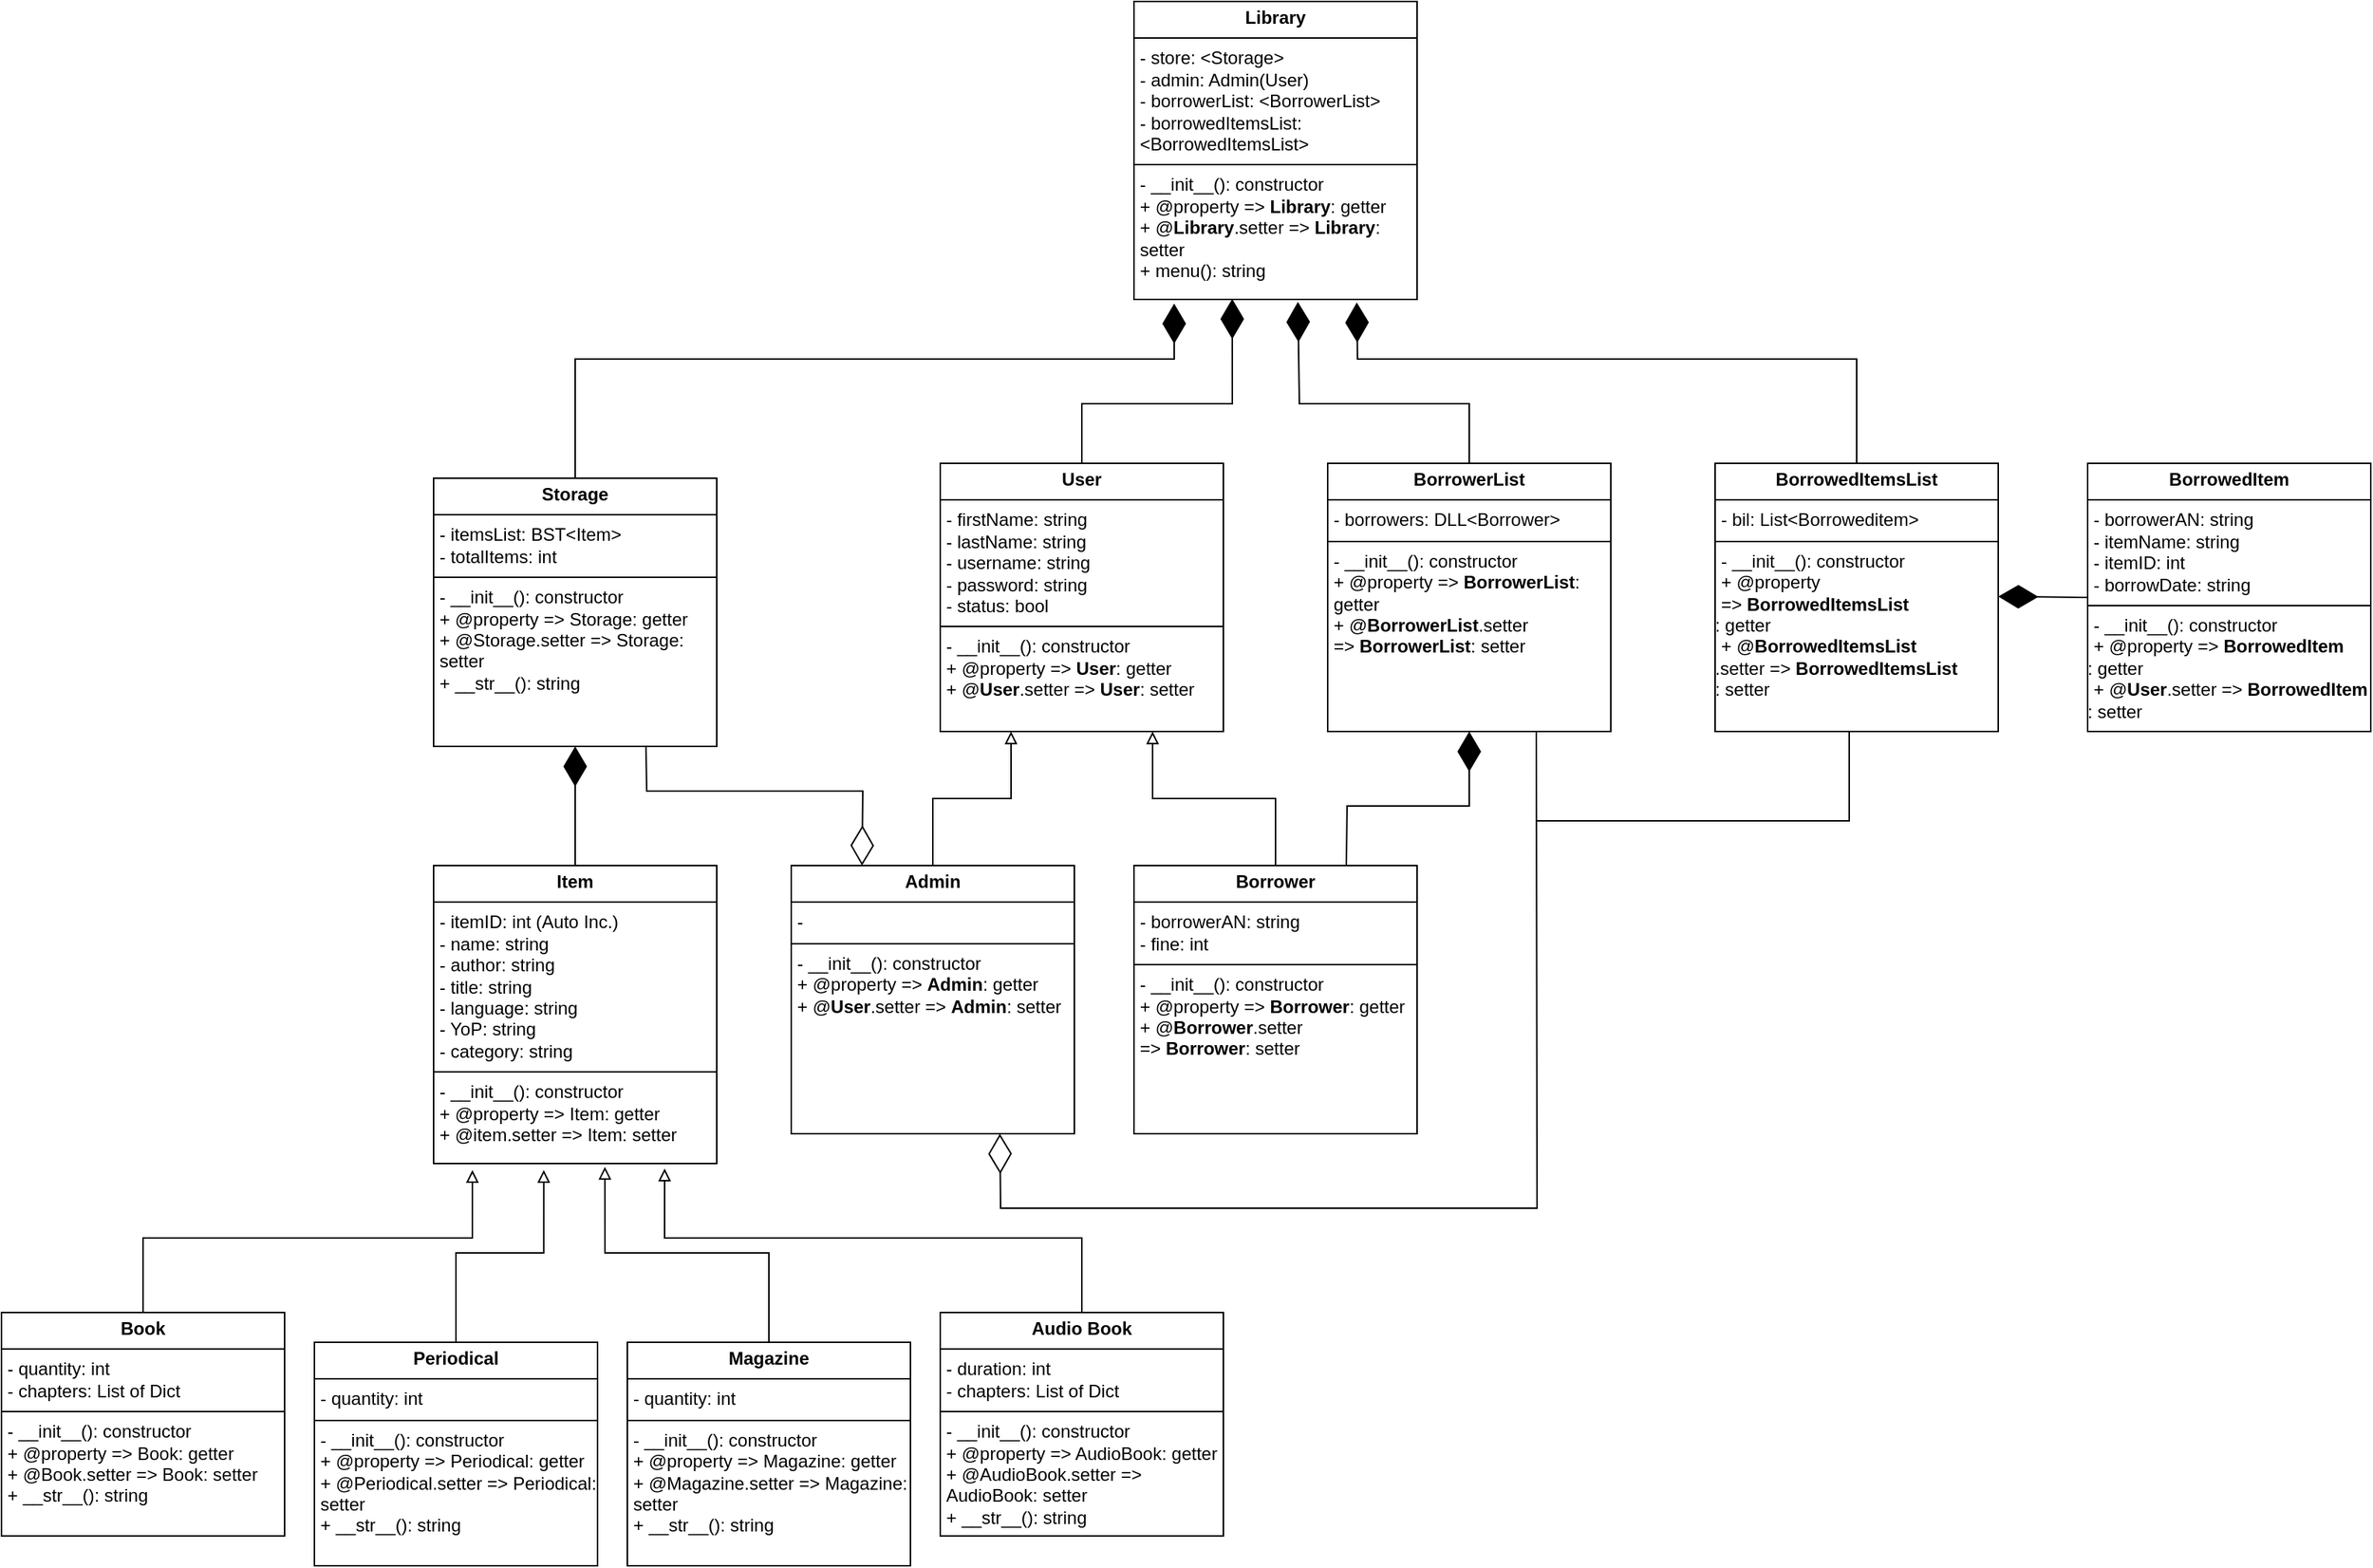 <mxfile version="24.7.5">
  <diagram id="R2lEEEUBdFMjLlhIrx00" name="Page-1">
    <mxGraphModel dx="1050" dy="621" grid="1" gridSize="10" guides="1" tooltips="1" connect="1" arrows="1" fold="1" page="1" pageScale="1" pageWidth="1920" pageHeight="1080" math="0" shadow="0" extFonts="Permanent Marker^https://fonts.googleapis.com/css?family=Permanent+Marker">
      <root>
        <mxCell id="0" />
        <mxCell id="1" parent="0" />
        <mxCell id="BnSgCZiBQmyR9oTaGll6-1" value="&lt;p style=&quot;margin:0px;margin-top:4px;text-align:center;&quot;&gt;&lt;b&gt;Item&lt;/b&gt;&lt;/p&gt;&lt;hr size=&quot;1&quot; style=&quot;border-style:solid;&quot;&gt;&lt;p style=&quot;margin:0px;margin-left:4px;&quot;&gt;- itemID: int (Auto Inc.)&lt;/p&gt;&lt;p style=&quot;margin:0px;margin-left:4px;&quot;&gt;- name: string&lt;br&gt;- author: string&lt;/p&gt;&lt;p style=&quot;margin:0px;margin-left:4px;&quot;&gt;- title: string&lt;/p&gt;&lt;p style=&quot;margin:0px;margin-left:4px;&quot;&gt;- language: string&lt;/p&gt;&lt;p style=&quot;margin:0px;margin-left:4px;&quot;&gt;- YoP: string&lt;/p&gt;&lt;p style=&quot;margin:0px;margin-left:4px;&quot;&gt;- category: string&lt;/p&gt;&lt;hr size=&quot;1&quot; style=&quot;border-style:solid;&quot;&gt;&lt;p style=&quot;margin:0px;margin-left:4px;&quot;&gt;- __init__(): constructor&lt;br&gt;+ @property =&amp;gt; Item: getter&lt;/p&gt;&lt;p style=&quot;margin:0px;margin-left:4px;&quot;&gt;+ @item.setter =&amp;gt; Item: setter&lt;/p&gt;" style="verticalAlign=top;align=left;overflow=fill;html=1;whiteSpace=wrap;" parent="1" vertex="1">
          <mxGeometry x="350" y="590" width="190" height="200" as="geometry" />
        </mxCell>
        <mxCell id="BnSgCZiBQmyR9oTaGll6-6" style="edgeStyle=orthogonalEdgeStyle;rounded=0;orthogonalLoop=1;jettySize=auto;html=1;exitX=0.5;exitY=0;exitDx=0;exitDy=0;entryX=0.137;entryY=1.022;entryDx=0;entryDy=0;entryPerimeter=0;endArrow=block;endFill=0;" parent="1" source="BnSgCZiBQmyR9oTaGll6-2" target="BnSgCZiBQmyR9oTaGll6-1" edge="1">
          <mxGeometry relative="1" as="geometry" />
        </mxCell>
        <mxCell id="BnSgCZiBQmyR9oTaGll6-2" value="&lt;p style=&quot;margin:0px;margin-top:4px;text-align:center;&quot;&gt;&lt;b&gt;Book&lt;/b&gt;&lt;/p&gt;&lt;hr size=&quot;1&quot; style=&quot;border-style:solid;&quot;&gt;&lt;p style=&quot;margin:0px;margin-left:4px;&quot;&gt;- quantity: int&lt;br&gt;&lt;/p&gt;&lt;p style=&quot;margin:0px;margin-left:4px;&quot;&gt;- chapters: List of Dict&lt;/p&gt;&lt;hr size=&quot;1&quot; style=&quot;border-style:solid;&quot;&gt;&lt;p style=&quot;margin:0px;margin-left:4px;&quot;&gt;- __init__(): constructor&lt;br&gt;+ @property =&amp;gt; Book: getter&lt;/p&gt;&lt;p style=&quot;margin:0px;margin-left:4px;&quot;&gt;+ @Book.setter =&amp;gt; Book: setter&lt;/p&gt;&lt;p style=&quot;margin:0px;margin-left:4px;&quot;&gt;+ __str__(): string&lt;/p&gt;" style="verticalAlign=top;align=left;overflow=fill;html=1;whiteSpace=wrap;" parent="1" vertex="1">
          <mxGeometry x="60" y="890" width="190" height="150" as="geometry" />
        </mxCell>
        <mxCell id="BnSgCZiBQmyR9oTaGll6-3" value="&lt;p style=&quot;margin:0px;margin-top:4px;text-align:center;&quot;&gt;&lt;b&gt;Periodical&lt;/b&gt;&lt;/p&gt;&lt;hr size=&quot;1&quot; style=&quot;border-style:solid;&quot;&gt;&lt;p style=&quot;margin:0px;margin-left:4px;&quot;&gt;- quantity: int&lt;br&gt;&lt;/p&gt;&lt;hr size=&quot;1&quot; style=&quot;border-style:solid;&quot;&gt;&lt;p style=&quot;margin:0px;margin-left:4px;&quot;&gt;- __init__(): constructor&lt;br&gt;+ @property =&amp;gt; Periodical: getter&lt;/p&gt;&lt;p style=&quot;margin:0px;margin-left:4px;&quot;&gt;+ @Periodical.setter =&amp;gt; Periodical: setter&lt;/p&gt;&lt;p style=&quot;margin:0px;margin-left:4px;&quot;&gt;+ __str__(): string&lt;br&gt;&lt;/p&gt;" style="verticalAlign=top;align=left;overflow=fill;html=1;whiteSpace=wrap;" parent="1" vertex="1">
          <mxGeometry x="270" y="910" width="190" height="150" as="geometry" />
        </mxCell>
        <mxCell id="BnSgCZiBQmyR9oTaGll6-4" value="&lt;p style=&quot;margin:0px;margin-top:4px;text-align:center;&quot;&gt;&lt;b&gt;Magazine&lt;/b&gt;&lt;/p&gt;&lt;hr size=&quot;1&quot; style=&quot;border-style:solid;&quot;&gt;&lt;p style=&quot;margin:0px;margin-left:4px;&quot;&gt;- quantity: int&lt;br&gt;&lt;/p&gt;&lt;hr size=&quot;1&quot; style=&quot;border-style:solid;&quot;&gt;&lt;p style=&quot;margin:0px;margin-left:4px;&quot;&gt;- __init__(): constructor&lt;br&gt;+ @property =&amp;gt; Magazine: getter&lt;/p&gt;&lt;p style=&quot;margin:0px;margin-left:4px;&quot;&gt;+ @Magazine.setter =&amp;gt; Magazine: setter&lt;/p&gt;&lt;p style=&quot;margin:0px;margin-left:4px;&quot;&gt;+ __str__(): string&lt;br&gt;&lt;/p&gt;" style="verticalAlign=top;align=left;overflow=fill;html=1;whiteSpace=wrap;" parent="1" vertex="1">
          <mxGeometry x="480" y="910" width="190" height="150" as="geometry" />
        </mxCell>
        <mxCell id="BnSgCZiBQmyR9oTaGll6-5" value="&lt;p style=&quot;margin:0px;margin-top:4px;text-align:center;&quot;&gt;&lt;b&gt;Audio Book&lt;/b&gt;&lt;/p&gt;&lt;hr size=&quot;1&quot; style=&quot;border-style:solid;&quot;&gt;&lt;p style=&quot;margin:0px;margin-left:4px;&quot;&gt;- duration: int&lt;br&gt;&lt;/p&gt;&lt;p style=&quot;margin:0px;margin-left:4px;&quot;&gt;- chapters:&amp;nbsp;&lt;span style=&quot;background-color: initial;&quot;&gt;List of Dict&lt;/span&gt;&lt;br&gt;&lt;/p&gt;&lt;hr size=&quot;1&quot; style=&quot;border-style:solid;&quot;&gt;&lt;p style=&quot;margin:0px;margin-left:4px;&quot;&gt;- __init__(): constructor&lt;br&gt;+ @property =&amp;gt; AudioBook: getter&lt;/p&gt;&lt;p style=&quot;margin:0px;margin-left:4px;&quot;&gt;+ @AudioBook.setter =&amp;gt; AudioBook: setter&lt;/p&gt;&lt;p style=&quot;margin:0px;margin-left:4px;&quot;&gt;+ __str__(): string&lt;br&gt;&lt;/p&gt;" style="verticalAlign=top;align=left;overflow=fill;html=1;whiteSpace=wrap;" parent="1" vertex="1">
          <mxGeometry x="690" y="890" width="190" height="150" as="geometry" />
        </mxCell>
        <mxCell id="BnSgCZiBQmyR9oTaGll6-8" style="edgeStyle=orthogonalEdgeStyle;rounded=0;orthogonalLoop=1;jettySize=auto;html=1;exitX=0.5;exitY=0;exitDx=0;exitDy=0;entryX=0.389;entryY=1.022;entryDx=0;entryDy=0;entryPerimeter=0;endArrow=block;endFill=0;" parent="1" source="BnSgCZiBQmyR9oTaGll6-3" target="BnSgCZiBQmyR9oTaGll6-1" edge="1">
          <mxGeometry relative="1" as="geometry" />
        </mxCell>
        <mxCell id="BnSgCZiBQmyR9oTaGll6-9" style="edgeStyle=orthogonalEdgeStyle;rounded=0;orthogonalLoop=1;jettySize=auto;html=1;exitX=0.5;exitY=0;exitDx=0;exitDy=0;entryX=0.605;entryY=1.011;entryDx=0;entryDy=0;entryPerimeter=0;endArrow=block;endFill=0;" parent="1" source="BnSgCZiBQmyR9oTaGll6-4" target="BnSgCZiBQmyR9oTaGll6-1" edge="1">
          <mxGeometry relative="1" as="geometry" />
        </mxCell>
        <mxCell id="BnSgCZiBQmyR9oTaGll6-10" style="edgeStyle=orthogonalEdgeStyle;rounded=0;orthogonalLoop=1;jettySize=auto;html=1;exitX=0.5;exitY=0;exitDx=0;exitDy=0;entryX=0.816;entryY=1.017;entryDx=0;entryDy=0;entryPerimeter=0;endArrow=block;endFill=0;" parent="1" source="BnSgCZiBQmyR9oTaGll6-5" target="BnSgCZiBQmyR9oTaGll6-1" edge="1">
          <mxGeometry relative="1" as="geometry" />
        </mxCell>
        <mxCell id="BnSgCZiBQmyR9oTaGll6-12" value="&lt;p style=&quot;margin:0px;margin-top:4px;text-align:center;&quot;&gt;&lt;b&gt;Storage&lt;/b&gt;&lt;/p&gt;&lt;hr size=&quot;1&quot; style=&quot;border-style:solid;&quot;&gt;&lt;p style=&quot;margin:0px;margin-left:4px;&quot;&gt;- itemsList: BST&amp;lt;Item&amp;gt;&lt;br&gt;&lt;/p&gt;&lt;p style=&quot;margin:0px;margin-left:4px;&quot;&gt;- totalItems: int&lt;/p&gt;&lt;hr size=&quot;1&quot; style=&quot;border-style:solid;&quot;&gt;&lt;p style=&quot;margin:0px;margin-left:4px;&quot;&gt;- __init__(): constructor&lt;br&gt;+ @property =&amp;gt; Storage: getter&lt;/p&gt;&lt;p style=&quot;margin:0px;margin-left:4px;&quot;&gt;+ @Storage.setter =&amp;gt; Storage: setter&lt;/p&gt;&lt;p style=&quot;margin:0px;margin-left:4px;&quot;&gt;+ __str__(): string&lt;/p&gt;" style="verticalAlign=top;align=left;overflow=fill;html=1;whiteSpace=wrap;" parent="1" vertex="1">
          <mxGeometry x="350" y="330" width="190" height="180" as="geometry" />
        </mxCell>
        <mxCell id="BnSgCZiBQmyR9oTaGll6-14" value="" style="endArrow=diamondThin;endFill=1;endSize=24;html=1;rounded=0;entryX=0.5;entryY=1;entryDx=0;entryDy=0;exitX=0.5;exitY=0;exitDx=0;exitDy=0;" parent="1" source="BnSgCZiBQmyR9oTaGll6-1" target="BnSgCZiBQmyR9oTaGll6-12" edge="1">
          <mxGeometry width="160" relative="1" as="geometry">
            <mxPoint x="450" y="680" as="sourcePoint" />
            <mxPoint x="300" y="610" as="targetPoint" />
            <Array as="points" />
          </mxGeometry>
        </mxCell>
        <mxCell id="BnSgCZiBQmyR9oTaGll6-15" value="&lt;p style=&quot;margin:0px;margin-top:4px;text-align:center;&quot;&gt;&lt;b&gt;User&lt;/b&gt;&lt;/p&gt;&lt;hr size=&quot;1&quot; style=&quot;border-style:solid;&quot;&gt;&lt;p style=&quot;margin:0px;margin-left:4px;&quot;&gt;- firstName: string&lt;br&gt;- lastName: string&lt;/p&gt;&lt;p style=&quot;margin:0px;margin-left:4px;&quot;&gt;- username: string&lt;/p&gt;&lt;p style=&quot;margin:0px;margin-left:4px;&quot;&gt;- password: string&lt;/p&gt;&lt;p style=&quot;margin:0px;margin-left:4px;&quot;&gt;- status: bool&lt;/p&gt;&lt;hr size=&quot;1&quot; style=&quot;border-style:solid;&quot;&gt;&lt;p style=&quot;margin:0px;margin-left:4px;&quot;&gt;- __init__(): constructor&lt;br&gt;+ @property =&amp;gt;&amp;nbsp;&lt;b style=&quot;text-align: center;&quot;&gt;User&lt;/b&gt;: getter&lt;/p&gt;&lt;p style=&quot;margin:0px;margin-left:4px;&quot;&gt;+ @&lt;b style=&quot;text-align: center;&quot;&gt;User&lt;/b&gt;.setter =&amp;gt;&amp;nbsp;&lt;b style=&quot;text-align: center;&quot;&gt;User&lt;/b&gt;: setter&lt;/p&gt;" style="verticalAlign=top;align=left;overflow=fill;html=1;whiteSpace=wrap;direction=east;" parent="1" vertex="1">
          <mxGeometry x="690" y="320" width="190" height="180" as="geometry" />
        </mxCell>
        <mxCell id="BnSgCZiBQmyR9oTaGll6-16" value="&lt;p style=&quot;margin:0px;margin-top:4px;text-align:center;&quot;&gt;&lt;b&gt;Admin&lt;/b&gt;&lt;/p&gt;&lt;hr size=&quot;1&quot; style=&quot;border-style:solid;&quot;&gt;&lt;p style=&quot;margin:0px;margin-left:4px;&quot;&gt;-&amp;nbsp;&lt;br&gt;&lt;/p&gt;&lt;hr size=&quot;1&quot; style=&quot;border-style:solid;&quot;&gt;&lt;p style=&quot;margin:0px;margin-left:4px;&quot;&gt;- __init__(): constructor&lt;br&gt;+ @property =&amp;gt;&amp;nbsp;&lt;b style=&quot;text-align: center;&quot;&gt;Admin&lt;/b&gt;: getter&lt;/p&gt;&lt;p style=&quot;margin:0px;margin-left:4px;&quot;&gt;+ @&lt;b style=&quot;text-align: center;&quot;&gt;User&lt;/b&gt;.setter =&amp;gt;&amp;nbsp;&lt;b style=&quot;text-align: center;&quot;&gt;Admin&lt;/b&gt;: setter&lt;/p&gt;" style="verticalAlign=top;align=left;overflow=fill;html=1;whiteSpace=wrap;direction=east;" parent="1" vertex="1">
          <mxGeometry x="590" y="590" width="190" height="180" as="geometry" />
        </mxCell>
        <mxCell id="BnSgCZiBQmyR9oTaGll6-17" value="&lt;p style=&quot;margin:0px;margin-top:4px;text-align:center;&quot;&gt;&lt;b&gt;Borrower&lt;/b&gt;&lt;/p&gt;&lt;hr size=&quot;1&quot; style=&quot;border-style:solid;&quot;&gt;&lt;p style=&quot;margin:0px;margin-left:4px;&quot;&gt;- borrowerAN: string&lt;/p&gt;&lt;p style=&quot;margin:0px;margin-left:4px;&quot;&gt;- fine: int&lt;/p&gt;&lt;hr size=&quot;1&quot; style=&quot;border-style:solid;&quot;&gt;&lt;p style=&quot;margin:0px;margin-left:4px;&quot;&gt;- __init__(): constructor&lt;br&gt;+ @property =&amp;gt;&amp;nbsp;&lt;b style=&quot;text-align: center;&quot;&gt;Borrower&lt;/b&gt;: getter&lt;/p&gt;&lt;p style=&quot;margin:0px;margin-left:4px;&quot;&gt;+ @&lt;b style=&quot;text-align: center;&quot;&gt;Borrower&lt;/b&gt;.setter =&amp;gt;&amp;nbsp;&lt;b style=&quot;text-align: center;&quot;&gt;Borrower&lt;/b&gt;: setter&lt;/p&gt;" style="verticalAlign=top;align=left;overflow=fill;html=1;whiteSpace=wrap;direction=east;" parent="1" vertex="1">
          <mxGeometry x="820" y="590" width="190" height="180" as="geometry" />
        </mxCell>
        <mxCell id="BnSgCZiBQmyR9oTaGll6-18" style="edgeStyle=orthogonalEdgeStyle;rounded=0;orthogonalLoop=1;jettySize=auto;html=1;exitX=0.5;exitY=0;exitDx=0;exitDy=0;entryX=0.75;entryY=1;entryDx=0;entryDy=0;endArrow=block;endFill=0;" parent="1" source="BnSgCZiBQmyR9oTaGll6-17" target="BnSgCZiBQmyR9oTaGll6-15" edge="1">
          <mxGeometry relative="1" as="geometry" />
        </mxCell>
        <mxCell id="BnSgCZiBQmyR9oTaGll6-19" style="edgeStyle=orthogonalEdgeStyle;rounded=0;orthogonalLoop=1;jettySize=auto;html=1;exitX=0.5;exitY=0;exitDx=0;exitDy=0;entryX=0.25;entryY=1;entryDx=0;entryDy=0;endArrow=block;endFill=0;" parent="1" source="BnSgCZiBQmyR9oTaGll6-16" target="BnSgCZiBQmyR9oTaGll6-15" edge="1">
          <mxGeometry relative="1" as="geometry" />
        </mxCell>
        <mxCell id="BnSgCZiBQmyR9oTaGll6-20" value="&lt;p style=&quot;margin:0px;margin-top:4px;text-align:center;&quot;&gt;&lt;b&gt;BorrowedItem&lt;/b&gt;&lt;/p&gt;&lt;hr size=&quot;1&quot; style=&quot;border-style:solid;&quot;&gt;&lt;p style=&quot;margin:0px;margin-left:4px;&quot;&gt;- borrowerAN: string&lt;br&gt;&lt;/p&gt;&lt;p style=&quot;margin:0px;margin-left:4px;&quot;&gt;- itemName: string&lt;/p&gt;&lt;p style=&quot;margin:0px;margin-left:4px;&quot;&gt;- itemID: int&lt;/p&gt;&lt;p style=&quot;margin:0px;margin-left:4px;&quot;&gt;- borrowDate: string&lt;/p&gt;&lt;hr size=&quot;1&quot; style=&quot;border-style:solid;&quot;&gt;&lt;p style=&quot;margin:0px;margin-left:4px;&quot;&gt;- __init__(): constructor&lt;br&gt;+ @property =&amp;gt;&amp;nbsp;&lt;b style=&quot;text-align: center;&quot;&gt;BorrowedItem&lt;/b&gt;&lt;/p&gt;&lt;div&gt;: getter&lt;/div&gt;&lt;p style=&quot;margin:0px;margin-left:4px;&quot;&gt;+ @&lt;b style=&quot;text-align: center;&quot;&gt;User&lt;/b&gt;.setter =&amp;gt;&amp;nbsp;&lt;b style=&quot;text-align: center;&quot;&gt;BorrowedItem&lt;/b&gt;&lt;/p&gt;&lt;div&gt;: setter&lt;/div&gt;" style="verticalAlign=top;align=left;overflow=fill;html=1;whiteSpace=wrap;" parent="1" vertex="1">
          <mxGeometry x="1460" y="320" width="190" height="180" as="geometry" />
        </mxCell>
        <mxCell id="BnSgCZiBQmyR9oTaGll6-21" value="&lt;p style=&quot;margin:0px;margin-top:4px;text-align:center;&quot;&gt;&lt;b&gt;BorrowerList&lt;/b&gt;&lt;/p&gt;&lt;hr size=&quot;1&quot; style=&quot;border-style:solid;&quot;&gt;&lt;p style=&quot;margin:0px;margin-left:4px;&quot;&gt;- borrowers: DLL&amp;lt;Borrower&amp;gt;&lt;/p&gt;&lt;hr size=&quot;1&quot; style=&quot;border-style:solid;&quot;&gt;&lt;p style=&quot;margin:0px;margin-left:4px;&quot;&gt;- __init__(): constructor&lt;br&gt;+ @property =&amp;gt;&amp;nbsp;&lt;b style=&quot;text-align: center;&quot;&gt;BorrowerList&lt;/b&gt;: getter&lt;/p&gt;&lt;p style=&quot;margin:0px;margin-left:4px;&quot;&gt;+ @&lt;b style=&quot;text-align: center;&quot;&gt;BorrowerList&lt;/b&gt;.setter =&amp;gt;&amp;nbsp;&lt;b style=&quot;text-align: center;&quot;&gt;BorrowerList&lt;/b&gt;: setter&lt;/p&gt;" style="verticalAlign=top;align=left;overflow=fill;html=1;whiteSpace=wrap;" parent="1" vertex="1">
          <mxGeometry x="950" y="320" width="190" height="180" as="geometry" />
        </mxCell>
        <mxCell id="BnSgCZiBQmyR9oTaGll6-26" value="&lt;p style=&quot;margin:0px;margin-top:4px;text-align:center;&quot;&gt;&lt;b&gt;BorrowedItemsList&lt;/b&gt;&lt;/p&gt;&lt;hr size=&quot;1&quot; style=&quot;border-style:solid;&quot;&gt;&lt;p style=&quot;margin:0px;margin-left:4px;&quot;&gt;- bil: List&amp;lt;Borroweditem&amp;gt;&lt;/p&gt;&lt;hr size=&quot;1&quot; style=&quot;border-style:solid;&quot;&gt;&lt;p style=&quot;margin:0px;margin-left:4px;&quot;&gt;- __init__(): constructor&lt;br&gt;+ @property =&amp;gt;&amp;nbsp;&lt;b style=&quot;text-align: center;&quot;&gt;BorrowedItemsList&lt;/b&gt;&lt;/p&gt;&lt;div&gt;: getter&lt;/div&gt;&lt;p style=&quot;margin:0px;margin-left:4px;&quot;&gt;+ @&lt;b style=&quot;text-align: center;&quot;&gt;BorrowedItemsList&lt;/b&gt;&lt;/p&gt;&lt;div&gt;.setter =&amp;gt;&amp;nbsp;&lt;b style=&quot;text-align: center;&quot;&gt;BorrowedItemsList&lt;/b&gt;&lt;/div&gt;&lt;div&gt;: setter&lt;/div&gt;" style="verticalAlign=top;align=left;overflow=fill;html=1;whiteSpace=wrap;" parent="1" vertex="1">
          <mxGeometry x="1210" y="320" width="190" height="180" as="geometry" />
        </mxCell>
        <mxCell id="BnSgCZiBQmyR9oTaGll6-27" value="" style="endArrow=diamondThin;endFill=1;endSize=24;html=1;rounded=0;exitX=0;exitY=0.5;exitDx=0;exitDy=0;" parent="1" source="BnSgCZiBQmyR9oTaGll6-20" edge="1">
          <mxGeometry width="160" relative="1" as="geometry">
            <mxPoint x="1480" y="409.41" as="sourcePoint" />
            <mxPoint x="1400" y="409.41" as="targetPoint" />
          </mxGeometry>
        </mxCell>
        <mxCell id="BnSgCZiBQmyR9oTaGll6-32" value="&lt;p style=&quot;margin:0px;margin-top:4px;text-align:center;&quot;&gt;&lt;b&gt;Library&lt;/b&gt;&lt;/p&gt;&lt;hr size=&quot;1&quot; style=&quot;border-style:solid;&quot;&gt;&lt;p style=&quot;margin:0px;margin-left:4px;&quot;&gt;- store: &amp;lt;Storage&amp;gt;&lt;br&gt;&lt;/p&gt;&lt;p style=&quot;margin:0px;margin-left:4px;&quot;&gt;- admin: Admin(User)&lt;/p&gt;&lt;p style=&quot;margin:0px;margin-left:4px;&quot;&gt;- borrowerList: &amp;lt;BorrowerList&amp;gt;&lt;/p&gt;&lt;p style=&quot;margin:0px;margin-left:4px;&quot;&gt;- borrowedItemsList: &amp;lt;BorrowedItemsList&amp;gt;&lt;/p&gt;&lt;hr size=&quot;1&quot; style=&quot;border-style:solid;&quot;&gt;&lt;p style=&quot;margin:0px;margin-left:4px;&quot;&gt;- __init__(): constructor&lt;br&gt;+ @property =&amp;gt;&amp;nbsp;&lt;b style=&quot;text-align: center;&quot;&gt;Library&lt;/b&gt;: getter&lt;/p&gt;&lt;p style=&quot;margin:0px;margin-left:4px;&quot;&gt;+ @&lt;b style=&quot;text-align: center;&quot;&gt;Library&lt;/b&gt;.setter =&amp;gt;&amp;nbsp;&lt;b style=&quot;text-align: center;&quot;&gt;Library&lt;/b&gt;: setter&lt;/p&gt;&lt;p style=&quot;margin:0px;margin-left:4px;&quot;&gt;+ menu(): string&lt;/p&gt;" style="verticalAlign=top;align=left;overflow=fill;html=1;whiteSpace=wrap;" parent="1" vertex="1">
          <mxGeometry x="820" y="10" width="190" height="200" as="geometry" />
        </mxCell>
        <mxCell id="BnSgCZiBQmyR9oTaGll6-38" value="" style="endArrow=diamondThin;endFill=1;endSize=24;html=1;rounded=0;entryX=0.142;entryY=1.014;entryDx=0;entryDy=0;entryPerimeter=0;exitX=0.5;exitY=0;exitDx=0;exitDy=0;" parent="1" source="BnSgCZiBQmyR9oTaGll6-12" target="BnSgCZiBQmyR9oTaGll6-32" edge="1">
          <mxGeometry width="160" relative="1" as="geometry">
            <mxPoint x="450" y="320" as="sourcePoint" />
            <mxPoint x="850" y="250" as="targetPoint" />
            <Array as="points">
              <mxPoint x="445" y="250" />
              <mxPoint x="847" y="250" />
            </Array>
          </mxGeometry>
        </mxCell>
        <mxCell id="BnSgCZiBQmyR9oTaGll6-39" value="" style="endArrow=diamondThin;endFill=1;endSize=24;html=1;rounded=0;entryX=0.347;entryY=0.998;entryDx=0;entryDy=0;entryPerimeter=0;exitX=0.5;exitY=0;exitDx=0;exitDy=0;" parent="1" source="BnSgCZiBQmyR9oTaGll6-15" target="BnSgCZiBQmyR9oTaGll6-32" edge="1">
          <mxGeometry width="160" relative="1" as="geometry">
            <mxPoint x="484" y="330" as="sourcePoint" />
            <mxPoint x="886" y="193" as="targetPoint" />
            <Array as="points">
              <mxPoint x="785" y="280" />
              <mxPoint x="886" y="280" />
            </Array>
          </mxGeometry>
        </mxCell>
        <mxCell id="BnSgCZiBQmyR9oTaGll6-40" value="" style="endArrow=diamondThin;endFill=1;endSize=24;html=1;rounded=0;entryX=0.579;entryY=1.008;entryDx=0;entryDy=0;entryPerimeter=0;exitX=0.5;exitY=0;exitDx=0;exitDy=0;" parent="1" source="BnSgCZiBQmyR9oTaGll6-21" target="BnSgCZiBQmyR9oTaGll6-32" edge="1">
          <mxGeometry width="160" relative="1" as="geometry">
            <mxPoint x="830" y="317" as="sourcePoint" />
            <mxPoint x="931" y="190" as="targetPoint" />
            <Array as="points">
              <mxPoint x="1045" y="280" />
              <mxPoint x="931" y="280" />
            </Array>
          </mxGeometry>
        </mxCell>
        <mxCell id="BnSgCZiBQmyR9oTaGll6-41" value="" style="endArrow=diamondThin;endFill=1;endSize=24;html=1;rounded=0;entryX=0.787;entryY=1.01;entryDx=0;entryDy=0;entryPerimeter=0;exitX=0.5;exitY=0;exitDx=0;exitDy=0;" parent="1" source="BnSgCZiBQmyR9oTaGll6-26" target="BnSgCZiBQmyR9oTaGll6-32" edge="1">
          <mxGeometry width="160" relative="1" as="geometry">
            <mxPoint x="1084" y="320" as="sourcePoint" />
            <mxPoint x="970" y="190" as="targetPoint" />
            <Array as="points">
              <mxPoint x="1305" y="250" />
              <mxPoint x="970" y="250" />
            </Array>
          </mxGeometry>
        </mxCell>
        <mxCell id="BnSgCZiBQmyR9oTaGll6-42" value="" style="endArrow=diamondThin;endFill=1;endSize=24;html=1;rounded=0;entryX=0.5;entryY=1;entryDx=0;entryDy=0;exitX=0.75;exitY=0;exitDx=0;exitDy=0;" parent="1" source="BnSgCZiBQmyR9oTaGll6-17" target="BnSgCZiBQmyR9oTaGll6-21" edge="1">
          <mxGeometry width="160" relative="1" as="geometry">
            <mxPoint x="880" y="530" as="sourcePoint" />
            <mxPoint x="1040" y="530" as="targetPoint" />
            <Array as="points">
              <mxPoint x="963" y="550" />
              <mxPoint x="1045" y="550" />
            </Array>
          </mxGeometry>
        </mxCell>
        <mxCell id="BnSgCZiBQmyR9oTaGll6-43" value="" style="endArrow=diamondThin;endFill=0;endSize=24;html=1;rounded=0;entryX=0.25;entryY=0;entryDx=0;entryDy=0;exitX=0.75;exitY=1;exitDx=0;exitDy=0;" parent="1" source="BnSgCZiBQmyR9oTaGll6-12" target="BnSgCZiBQmyR9oTaGll6-16" edge="1">
          <mxGeometry width="160" relative="1" as="geometry">
            <mxPoint x="470" y="550" as="sourcePoint" />
            <mxPoint x="630" y="550" as="targetPoint" />
            <Array as="points">
              <mxPoint x="493" y="540" />
              <mxPoint x="638" y="540" />
            </Array>
          </mxGeometry>
        </mxCell>
        <mxCell id="BnSgCZiBQmyR9oTaGll6-44" value="" style="endArrow=diamondThin;endFill=0;endSize=24;html=1;rounded=0;entryX=0.75;entryY=1;entryDx=0;entryDy=0;exitX=0.75;exitY=1;exitDx=0;exitDy=0;" parent="1" edge="1">
          <mxGeometry width="160" relative="1" as="geometry">
            <mxPoint x="1090" y="500" as="sourcePoint" />
            <mxPoint x="730" y="770" as="targetPoint" />
            <Array as="points">
              <mxPoint x="1090.5" y="820" />
              <mxPoint x="730.5" y="820" />
            </Array>
          </mxGeometry>
        </mxCell>
        <mxCell id="BnSgCZiBQmyR9oTaGll6-45" value="" style="endArrow=none;html=1;rounded=0;" parent="1" edge="1">
          <mxGeometry width="50" height="50" relative="1" as="geometry">
            <mxPoint x="1090" y="560" as="sourcePoint" />
            <mxPoint x="1300" y="500" as="targetPoint" />
            <Array as="points">
              <mxPoint x="1300" y="560" />
            </Array>
          </mxGeometry>
        </mxCell>
      </root>
    </mxGraphModel>
  </diagram>
</mxfile>
